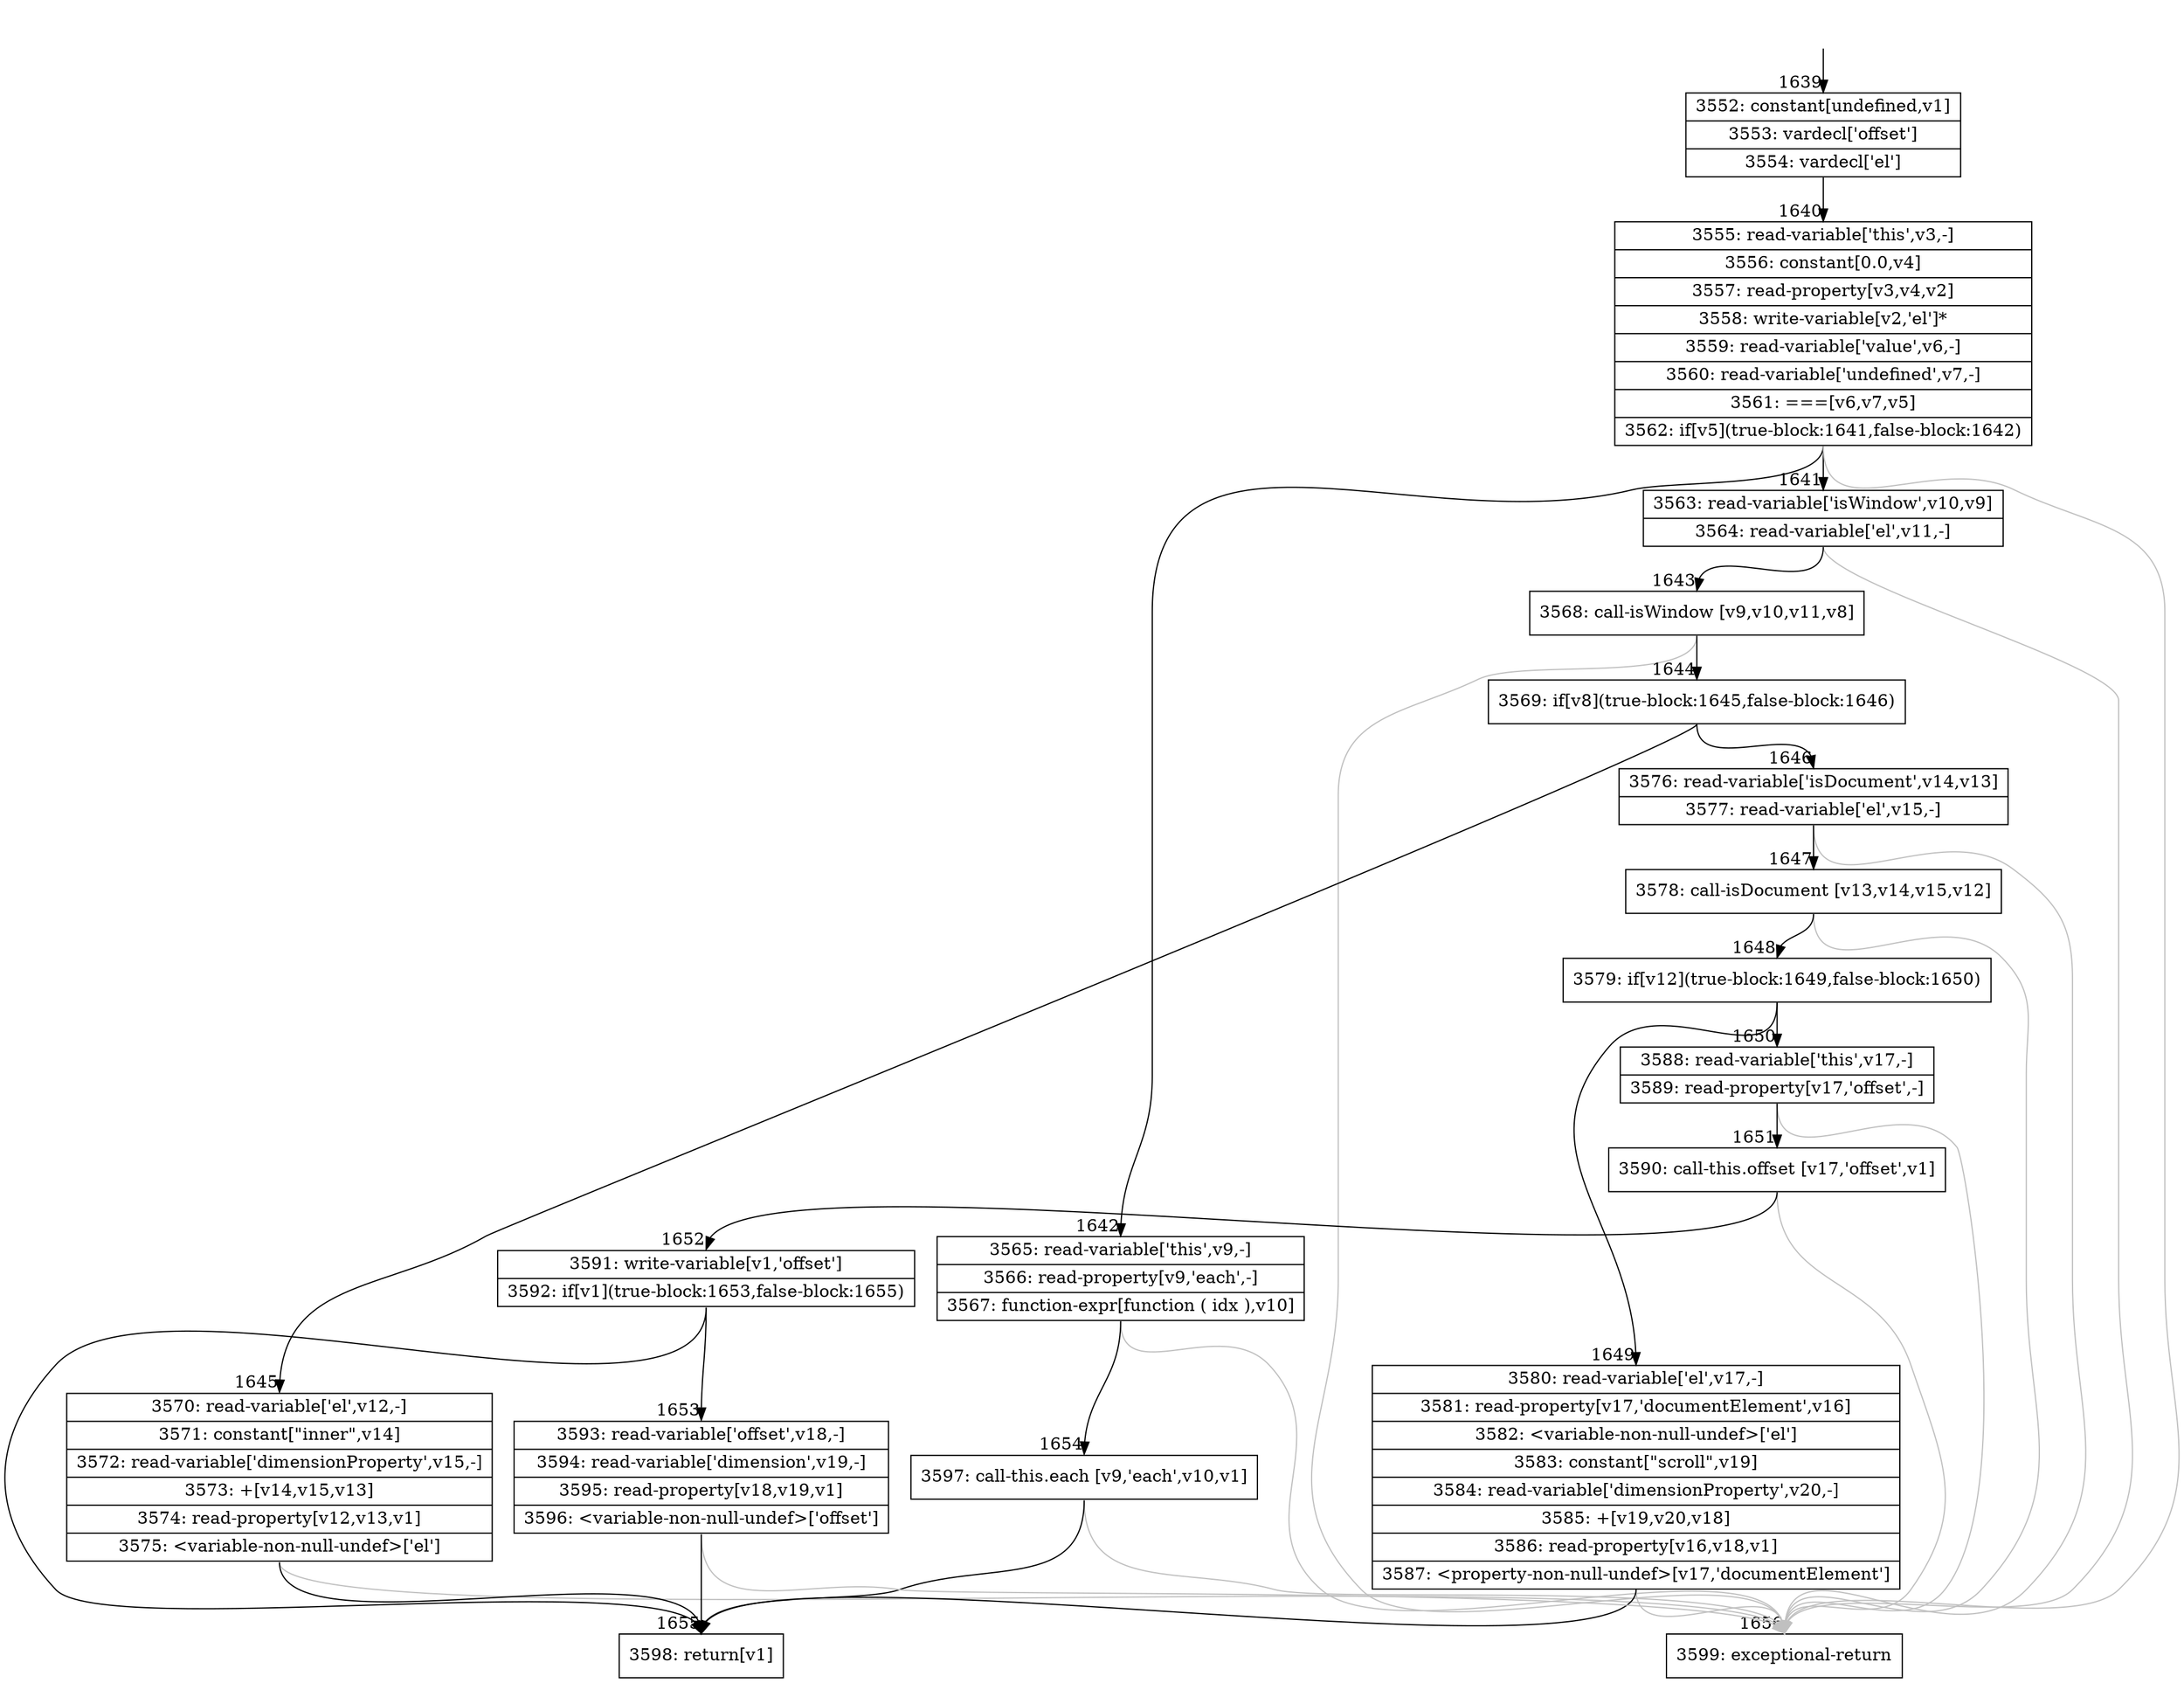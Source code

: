 digraph {
rankdir="TD"
BB_entry154[shape=none,label=""];
BB_entry154 -> BB1639 [tailport=s, headport=n, headlabel="    1639"]
BB1639 [shape=record label="{3552: constant[undefined,v1]|3553: vardecl['offset']|3554: vardecl['el']}" ] 
BB1639 -> BB1640 [tailport=s, headport=n, headlabel="      1640"]
BB1640 [shape=record label="{3555: read-variable['this',v3,-]|3556: constant[0.0,v4]|3557: read-property[v3,v4,v2]|3558: write-variable[v2,'el']*|3559: read-variable['value',v6,-]|3560: read-variable['undefined',v7,-]|3561: ===[v6,v7,v5]|3562: if[v5](true-block:1641,false-block:1642)}" ] 
BB1640 -> BB1641 [tailport=s, headport=n, headlabel="      1641"]
BB1640 -> BB1642 [tailport=s, headport=n, headlabel="      1642"]
BB1640 -> BB1656 [tailport=s, headport=n, color=gray, headlabel="      1656"]
BB1641 [shape=record label="{3563: read-variable['isWindow',v10,v9]|3564: read-variable['el',v11,-]}" ] 
BB1641 -> BB1643 [tailport=s, headport=n, headlabel="      1643"]
BB1641 -> BB1656 [tailport=s, headport=n, color=gray]
BB1642 [shape=record label="{3565: read-variable['this',v9,-]|3566: read-property[v9,'each',-]|3567: function-expr[function ( idx ),v10]}" ] 
BB1642 -> BB1654 [tailport=s, headport=n, headlabel="      1654"]
BB1642 -> BB1656 [tailport=s, headport=n, color=gray]
BB1643 [shape=record label="{3568: call-isWindow [v9,v10,v11,v8]}" ] 
BB1643 -> BB1644 [tailport=s, headport=n, headlabel="      1644"]
BB1643 -> BB1656 [tailport=s, headport=n, color=gray]
BB1644 [shape=record label="{3569: if[v8](true-block:1645,false-block:1646)}" ] 
BB1644 -> BB1645 [tailport=s, headport=n, headlabel="      1645"]
BB1644 -> BB1646 [tailport=s, headport=n, headlabel="      1646"]
BB1645 [shape=record label="{3570: read-variable['el',v12,-]|3571: constant[\"inner\",v14]|3572: read-variable['dimensionProperty',v15,-]|3573: +[v14,v15,v13]|3574: read-property[v12,v13,v1]|3575: \<variable-non-null-undef\>['el']}" ] 
BB1645 -> BB1655 [tailport=s, headport=n, headlabel="      1655"]
BB1645 -> BB1656 [tailport=s, headport=n, color=gray]
BB1646 [shape=record label="{3576: read-variable['isDocument',v14,v13]|3577: read-variable['el',v15,-]}" ] 
BB1646 -> BB1647 [tailport=s, headport=n, headlabel="      1647"]
BB1646 -> BB1656 [tailport=s, headport=n, color=gray]
BB1647 [shape=record label="{3578: call-isDocument [v13,v14,v15,v12]}" ] 
BB1647 -> BB1648 [tailport=s, headport=n, headlabel="      1648"]
BB1647 -> BB1656 [tailport=s, headport=n, color=gray]
BB1648 [shape=record label="{3579: if[v12](true-block:1649,false-block:1650)}" ] 
BB1648 -> BB1649 [tailport=s, headport=n, headlabel="      1649"]
BB1648 -> BB1650 [tailport=s, headport=n, headlabel="      1650"]
BB1649 [shape=record label="{3580: read-variable['el',v17,-]|3581: read-property[v17,'documentElement',v16]|3582: \<variable-non-null-undef\>['el']|3583: constant[\"scroll\",v19]|3584: read-variable['dimensionProperty',v20,-]|3585: +[v19,v20,v18]|3586: read-property[v16,v18,v1]|3587: \<property-non-null-undef\>[v17,'documentElement']}" ] 
BB1649 -> BB1655 [tailport=s, headport=n]
BB1649 -> BB1656 [tailport=s, headport=n, color=gray]
BB1650 [shape=record label="{3588: read-variable['this',v17,-]|3589: read-property[v17,'offset',-]}" ] 
BB1650 -> BB1651 [tailport=s, headport=n, headlabel="      1651"]
BB1650 -> BB1656 [tailport=s, headport=n, color=gray]
BB1651 [shape=record label="{3590: call-this.offset [v17,'offset',v1]}" ] 
BB1651 -> BB1652 [tailport=s, headport=n, headlabel="      1652"]
BB1651 -> BB1656 [tailport=s, headport=n, color=gray]
BB1652 [shape=record label="{3591: write-variable[v1,'offset']|3592: if[v1](true-block:1653,false-block:1655)}" ] 
BB1652 -> BB1655 [tailport=s, headport=n]
BB1652 -> BB1653 [tailport=s, headport=n, headlabel="      1653"]
BB1653 [shape=record label="{3593: read-variable['offset',v18,-]|3594: read-variable['dimension',v19,-]|3595: read-property[v18,v19,v1]|3596: \<variable-non-null-undef\>['offset']}" ] 
BB1653 -> BB1655 [tailport=s, headport=n]
BB1653 -> BB1656 [tailport=s, headport=n, color=gray]
BB1654 [shape=record label="{3597: call-this.each [v9,'each',v10,v1]}" ] 
BB1654 -> BB1655 [tailport=s, headport=n]
BB1654 -> BB1656 [tailport=s, headport=n, color=gray]
BB1655 [shape=record label="{3598: return[v1]}" ] 
BB1656 [shape=record label="{3599: exceptional-return}" ] 
//#$~ 813
}
